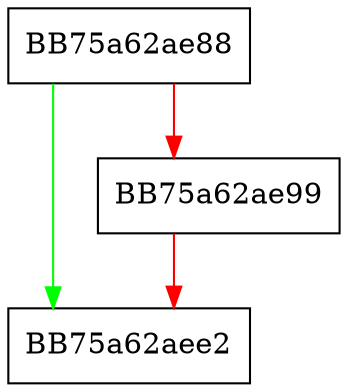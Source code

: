 digraph _Tidy {
  node [shape="box"];
  graph [splines=ortho];
  BB75a62ae88 -> BB75a62aee2 [color="green"];
  BB75a62ae88 -> BB75a62ae99 [color="red"];
  BB75a62ae99 -> BB75a62aee2 [color="red"];
}